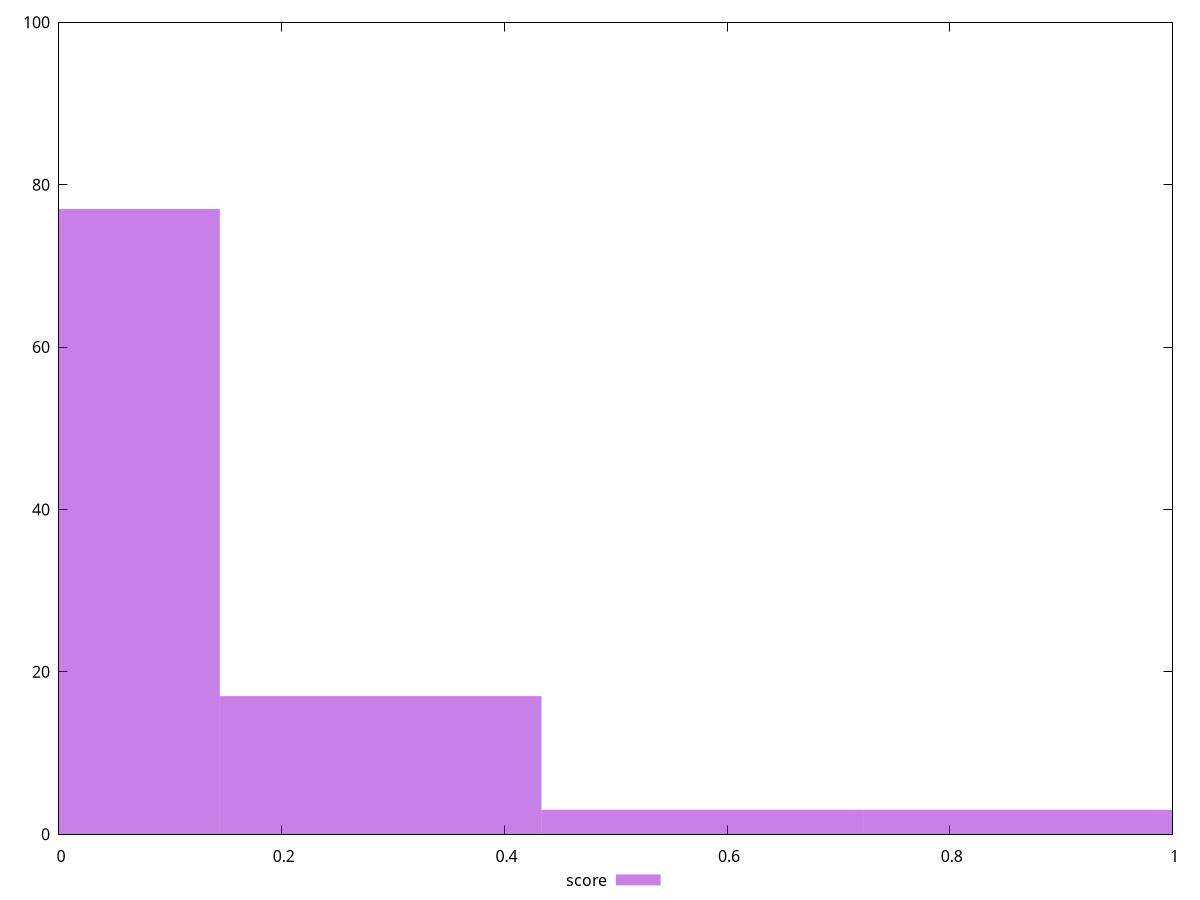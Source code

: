 reset

$score <<EOF
0.5777207190011642 3
0.8665810785017463 3
0.2888603595005821 17
0 77
EOF

set key outside below
set boxwidth 0.2888603595005821
set xrange [0:1]
set yrange [0:100]
set trange [0:100]
set style fill transparent solid 0.5 noborder
set terminal svg size 640, 490 enhanced background rgb 'white'
set output "report/report_00029_2021-02-24T13-36-40.390Z/total-blocking-time/samples/music/score/histogram.svg"

plot $score title "score" with boxes

reset
